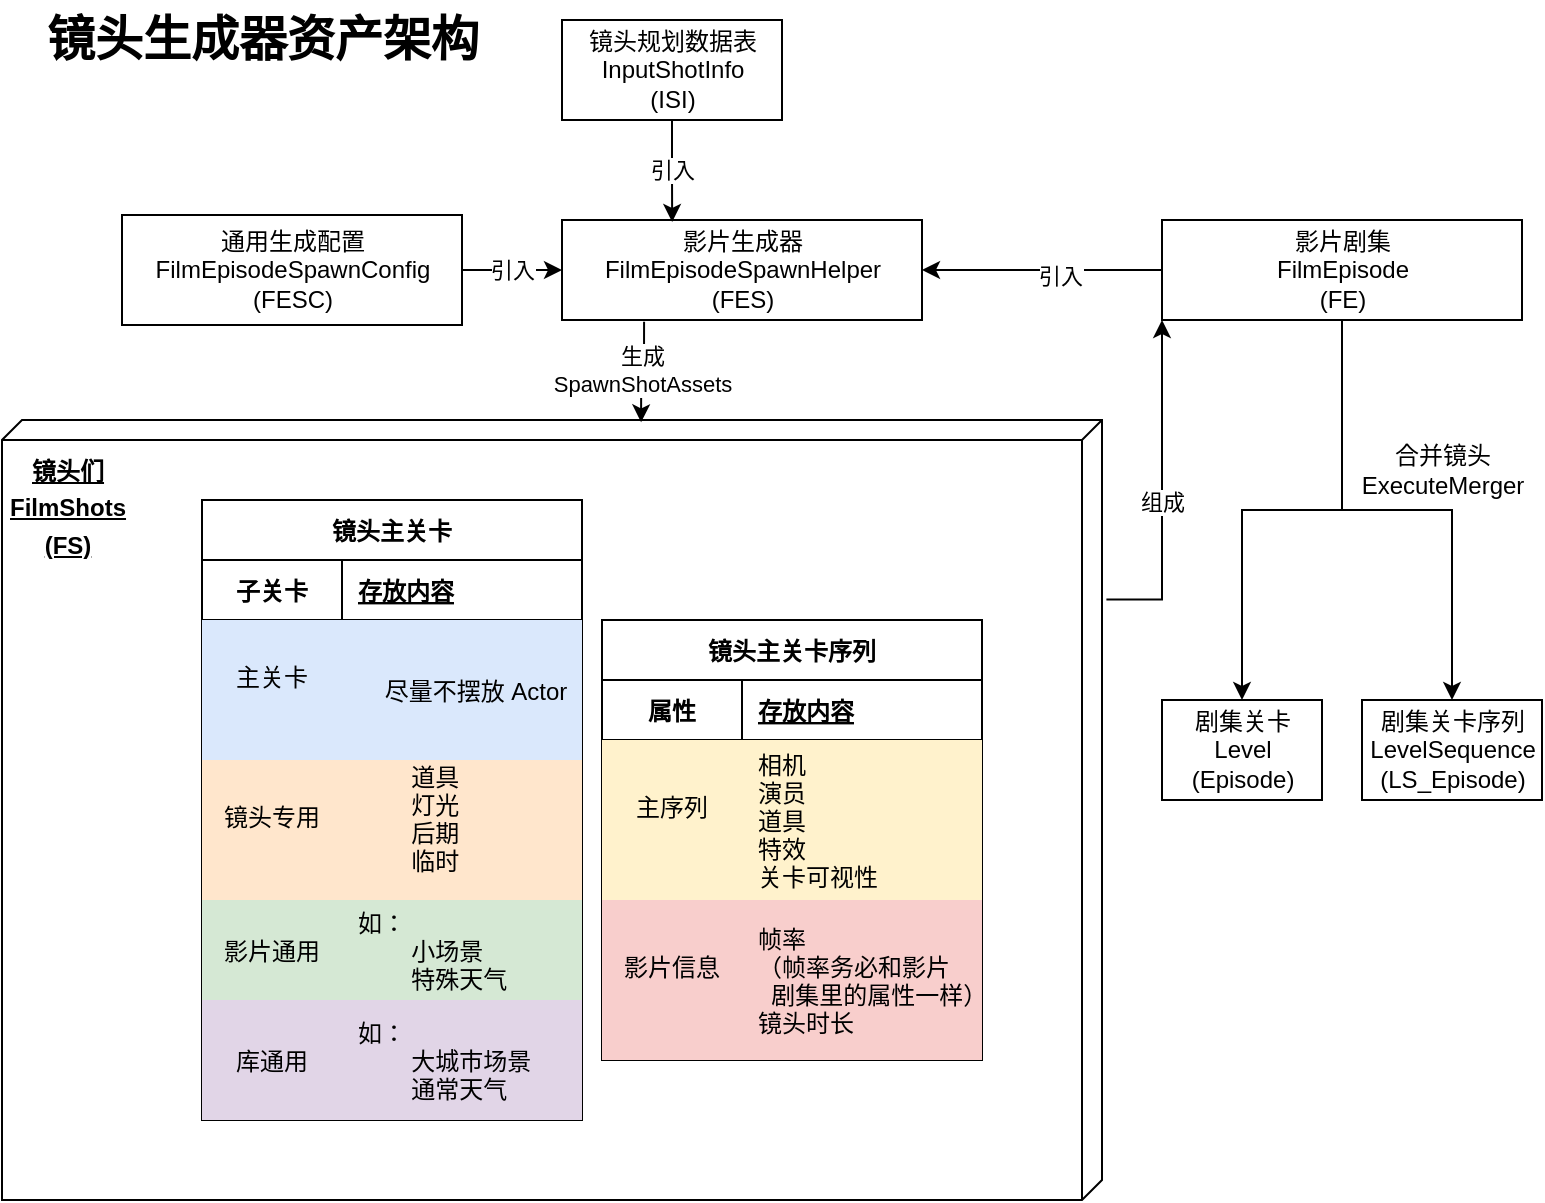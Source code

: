 <mxfile version="15.5.2" type="onedrive"><diagram id="oUQEBmpyXVGJ_-loWMr2" name="第 1 页"><mxGraphModel dx="1673" dy="895" grid="1" gridSize="10" guides="1" tooltips="1" connect="1" arrows="1" fold="1" page="1" pageScale="1" pageWidth="827" pageHeight="1169" math="0" shadow="0"><root><mxCell id="0"/><mxCell id="1" parent="0"/><mxCell id="mn8j2aUyANimKOIyKV9n-35" value="&lt;p style=&quot;margin: 4px 0px 0px ; text-align: center&quot;&gt;&lt;b&gt;镜头们&lt;/b&gt;&lt;/p&gt;&lt;p style=&quot;margin: 4px 0px 0px ; text-align: center&quot;&gt;&lt;b&gt;FilmShots&lt;/b&gt;&lt;/p&gt;&lt;p style=&quot;margin: 4px 0px 0px ; text-align: center&quot;&gt;&lt;b&gt;(FS)&lt;/b&gt;&lt;/p&gt;" style="verticalAlign=top;align=left;spacingTop=8;spacingLeft=2;spacingRight=12;shape=cube;size=10;direction=south;fontStyle=4;html=1;" vertex="1" parent="1"><mxGeometry x="40" y="230" width="550" height="390" as="geometry"/></mxCell><mxCell id="mn8j2aUyANimKOIyKV9n-12" value="生成&lt;br&gt;&lt;span style=&quot;font-size: 11px&quot;&gt;SpawnShotAssets&lt;/span&gt;" style="edgeStyle=orthogonalEdgeStyle;rounded=0;orthogonalLoop=1;jettySize=auto;html=1;exitX=0.228;exitY=1.017;exitDx=0;exitDy=0;entryX=0.003;entryY=0.419;entryDx=0;entryDy=0;entryPerimeter=0;exitPerimeter=0;" edge="1" parent="1" source="ZZfgh4s6_Vt-c-LpvO2g-1" target="mn8j2aUyANimKOIyKV9n-35"><mxGeometry relative="1" as="geometry"><mxPoint x="415" y="250" as="targetPoint"/></mxGeometry></mxCell><mxCell id="ZZfgh4s6_Vt-c-LpvO2g-1" value="影片生成器&lt;br&gt;FilmEpisodeSpawnHelper&lt;br&gt;(FES)" style="html=1;" parent="1" vertex="1"><mxGeometry x="320" y="130" width="180" height="50" as="geometry"/></mxCell><mxCell id="mn8j2aUyANimKOIyKV9n-3" value="引入" style="edgeStyle=orthogonalEdgeStyle;rounded=0;orthogonalLoop=1;jettySize=auto;html=1;entryX=0;entryY=0.5;entryDx=0;entryDy=0;" edge="1" parent="1" source="mn8j2aUyANimKOIyKV9n-1" target="ZZfgh4s6_Vt-c-LpvO2g-1"><mxGeometry relative="1" as="geometry"/></mxCell><mxCell id="mn8j2aUyANimKOIyKV9n-1" value="通用生成配置&lt;br&gt;FilmEpisodeSpawnConfig&lt;br&gt;(FESC)" style="html=1;" vertex="1" parent="1"><mxGeometry x="100" y="127.5" width="170" height="55" as="geometry"/></mxCell><mxCell id="mn8j2aUyANimKOIyKV9n-4" value="引入" style="edgeStyle=orthogonalEdgeStyle;rounded=0;orthogonalLoop=1;jettySize=auto;html=1;entryX=0.306;entryY=0.02;entryDx=0;entryDy=0;entryPerimeter=0;" edge="1" parent="1" source="mn8j2aUyANimKOIyKV9n-2" target="ZZfgh4s6_Vt-c-LpvO2g-1"><mxGeometry relative="1" as="geometry"/></mxCell><mxCell id="mn8j2aUyANimKOIyKV9n-2" value="镜头规划数据表&lt;br&gt;InputShotInfo&lt;br&gt;(ISI)" style="html=1;" vertex="1" parent="1"><mxGeometry x="320" y="30" width="110" height="50" as="geometry"/></mxCell><mxCell id="mn8j2aUyANimKOIyKV9n-5" value="镜头生成器资产架构" style="text;strokeColor=none;fillColor=none;html=1;fontSize=24;fontStyle=1;verticalAlign=middle;align=center;" vertex="1" parent="1"><mxGeometry x="120" y="20" width="100" height="40" as="geometry"/></mxCell><mxCell id="mn8j2aUyANimKOIyKV9n-10" style="edgeStyle=orthogonalEdgeStyle;rounded=0;orthogonalLoop=1;jettySize=auto;html=1;entryX=1;entryY=0.5;entryDx=0;entryDy=0;" edge="1" parent="1" source="mn8j2aUyANimKOIyKV9n-9" target="ZZfgh4s6_Vt-c-LpvO2g-1"><mxGeometry relative="1" as="geometry"/></mxCell><mxCell id="mn8j2aUyANimKOIyKV9n-11" value="引入" style="edgeLabel;html=1;align=center;verticalAlign=middle;resizable=0;points=[];" vertex="1" connectable="0" parent="mn8j2aUyANimKOIyKV9n-10"><mxGeometry x="-0.144" y="3" relative="1" as="geometry"><mxPoint as="offset"/></mxGeometry></mxCell><mxCell id="mn8j2aUyANimKOIyKV9n-16" style="edgeStyle=orthogonalEdgeStyle;rounded=0;orthogonalLoop=1;jettySize=auto;html=1;entryX=0.5;entryY=0;entryDx=0;entryDy=0;" edge="1" parent="1" source="mn8j2aUyANimKOIyKV9n-9" target="mn8j2aUyANimKOIyKV9n-17"><mxGeometry relative="1" as="geometry"><mxPoint x="710" y="350" as="targetPoint"/><Array as="points"><mxPoint x="710" y="275"/><mxPoint x="660" y="275"/></Array></mxGeometry></mxCell><mxCell id="mn8j2aUyANimKOIyKV9n-19" value="" style="edgeStyle=orthogonalEdgeStyle;rounded=0;orthogonalLoop=1;jettySize=auto;html=1;entryX=0.5;entryY=0;entryDx=0;entryDy=0;" edge="1" parent="1" source="mn8j2aUyANimKOIyKV9n-9" target="mn8j2aUyANimKOIyKV9n-18"><mxGeometry relative="1" as="geometry"/></mxCell><mxCell id="mn8j2aUyANimKOIyKV9n-9" value="影片剧集&lt;br&gt;FilmEpisode&lt;br&gt;(FE)" style="html=1;" vertex="1" parent="1"><mxGeometry x="620" y="130" width="180" height="50" as="geometry"/></mxCell><mxCell id="mn8j2aUyANimKOIyKV9n-14" style="edgeStyle=orthogonalEdgeStyle;rounded=0;orthogonalLoop=1;jettySize=auto;html=1;entryX=0;entryY=1;entryDx=0;entryDy=0;exitX=0.23;exitY=-0.004;exitDx=0;exitDy=0;exitPerimeter=0;" edge="1" parent="1" source="mn8j2aUyANimKOIyKV9n-35" target="mn8j2aUyANimKOIyKV9n-9"><mxGeometry relative="1" as="geometry"><mxPoint x="580" y="312.5" as="sourcePoint"/></mxGeometry></mxCell><mxCell id="mn8j2aUyANimKOIyKV9n-15" value="组成" style="edgeLabel;html=1;align=center;verticalAlign=middle;resizable=0;points=[];" vertex="1" connectable="0" parent="mn8j2aUyANimKOIyKV9n-14"><mxGeometry x="-0.083" relative="1" as="geometry"><mxPoint as="offset"/></mxGeometry></mxCell><mxCell id="mn8j2aUyANimKOIyKV9n-17" value="剧集关卡&lt;br&gt;Level&lt;br&gt;(Episode)" style="html=1;" vertex="1" parent="1"><mxGeometry x="620" y="370" width="80" height="50" as="geometry"/></mxCell><mxCell id="mn8j2aUyANimKOIyKV9n-18" value="剧集关卡序列&lt;br&gt;LevelSequence&lt;br&gt;(LS_Episode)" style="html=1;" vertex="1" parent="1"><mxGeometry x="720" y="370" width="90" height="50" as="geometry"/></mxCell><mxCell id="mn8j2aUyANimKOIyKV9n-20" value="合并镜头&lt;br&gt;ExecuteMerger" style="text;html=1;align=center;verticalAlign=middle;resizable=0;points=[];autosize=1;strokeColor=none;fillColor=none;" vertex="1" parent="1"><mxGeometry x="710" y="240" width="100" height="30" as="geometry"/></mxCell><mxCell id="mn8j2aUyANimKOIyKV9n-40" value="镜头主关卡" style="shape=table;startSize=30;container=1;collapsible=1;childLayout=tableLayout;fixedRows=1;rowLines=0;fontStyle=1;align=center;resizeLast=1;" vertex="1" parent="1"><mxGeometry x="140" y="270" width="190" height="310" as="geometry"/></mxCell><mxCell id="mn8j2aUyANimKOIyKV9n-41" value="" style="shape=partialRectangle;collapsible=0;dropTarget=0;pointerEvents=0;fillColor=none;top=0;left=0;bottom=1;right=0;points=[[0,0.5],[1,0.5]];portConstraint=eastwest;" vertex="1" parent="mn8j2aUyANimKOIyKV9n-40"><mxGeometry y="30" width="190" height="30" as="geometry"/></mxCell><mxCell id="mn8j2aUyANimKOIyKV9n-42" value="子关卡" style="shape=partialRectangle;connectable=0;fillColor=none;top=0;left=0;bottom=0;right=0;fontStyle=1;overflow=hidden;" vertex="1" parent="mn8j2aUyANimKOIyKV9n-41"><mxGeometry width="70" height="30" as="geometry"><mxRectangle width="70" height="30" as="alternateBounds"/></mxGeometry></mxCell><mxCell id="mn8j2aUyANimKOIyKV9n-43" value="存放内容" style="shape=partialRectangle;connectable=0;fillColor=none;top=0;left=0;bottom=0;right=0;align=left;spacingLeft=6;fontStyle=5;overflow=hidden;" vertex="1" parent="mn8j2aUyANimKOIyKV9n-41"><mxGeometry x="70" width="120" height="30" as="geometry"><mxRectangle width="120" height="30" as="alternateBounds"/></mxGeometry></mxCell><mxCell id="mn8j2aUyANimKOIyKV9n-44" value="" style="shape=partialRectangle;collapsible=0;dropTarget=0;pointerEvents=0;fillColor=#dae8fc;top=0;left=0;bottom=0;right=0;points=[[0,0.5],[1,0.5]];portConstraint=eastwest;strokeColor=#6c8ebf;" vertex="1" parent="mn8j2aUyANimKOIyKV9n-40"><mxGeometry y="60" width="190" height="70" as="geometry"/></mxCell><mxCell id="mn8j2aUyANimKOIyKV9n-45" value="主关卡&#10;" style="shape=partialRectangle;connectable=0;fillColor=none;top=0;left=0;bottom=0;right=0;editable=1;overflow=hidden;" vertex="1" parent="mn8j2aUyANimKOIyKV9n-44"><mxGeometry width="70" height="70" as="geometry"><mxRectangle width="70" height="70" as="alternateBounds"/></mxGeometry></mxCell><mxCell id="mn8j2aUyANimKOIyKV9n-46" value="    尽量不摆放 Actor" style="shape=partialRectangle;connectable=0;fillColor=none;top=0;left=0;bottom=0;right=0;align=left;spacingLeft=6;overflow=hidden;" vertex="1" parent="mn8j2aUyANimKOIyKV9n-44"><mxGeometry x="70" width="120" height="70" as="geometry"><mxRectangle width="120" height="70" as="alternateBounds"/></mxGeometry></mxCell><mxCell id="mn8j2aUyANimKOIyKV9n-56" value="" style="shape=partialRectangle;collapsible=0;dropTarget=0;pointerEvents=0;fillColor=#ffe6cc;top=0;left=0;bottom=0;right=0;points=[[0,0.5],[1,0.5]];portConstraint=eastwest;strokeColor=#d79b00;" vertex="1" parent="mn8j2aUyANimKOIyKV9n-40"><mxGeometry y="130" width="190" height="70" as="geometry"/></mxCell><mxCell id="mn8j2aUyANimKOIyKV9n-57" value="镜头专用&#10;" style="shape=partialRectangle;connectable=0;fillColor=none;top=0;left=0;bottom=0;right=0;editable=1;overflow=hidden;" vertex="1" parent="mn8j2aUyANimKOIyKV9n-56"><mxGeometry width="70" height="70" as="geometry"><mxRectangle width="70" height="70" as="alternateBounds"/></mxGeometry></mxCell><mxCell id="mn8j2aUyANimKOIyKV9n-58" value="        道具&#10;        灯光&#10;        后期&#10;        临时&#10;" style="shape=partialRectangle;connectable=0;fillColor=none;top=0;left=0;bottom=0;right=0;align=left;spacingLeft=6;overflow=hidden;" vertex="1" parent="mn8j2aUyANimKOIyKV9n-56"><mxGeometry x="70" width="120" height="70" as="geometry"><mxRectangle width="120" height="70" as="alternateBounds"/></mxGeometry></mxCell><mxCell id="mn8j2aUyANimKOIyKV9n-47" value="" style="shape=partialRectangle;collapsible=0;dropTarget=0;pointerEvents=0;fillColor=#d5e8d4;top=0;left=0;bottom=0;right=0;points=[[0,0.5],[1,0.5]];portConstraint=eastwest;strokeColor=#82b366;" vertex="1" parent="mn8j2aUyANimKOIyKV9n-40"><mxGeometry y="200" width="190" height="50" as="geometry"/></mxCell><mxCell id="mn8j2aUyANimKOIyKV9n-48" value="影片通用" style="shape=partialRectangle;connectable=0;fillColor=none;top=0;left=0;bottom=0;right=0;editable=1;overflow=hidden;" vertex="1" parent="mn8j2aUyANimKOIyKV9n-47"><mxGeometry width="70" height="50" as="geometry"><mxRectangle width="70" height="50" as="alternateBounds"/></mxGeometry></mxCell><mxCell id="mn8j2aUyANimKOIyKV9n-49" value="如：&#10;        小场景&#10;        特殊天气" style="shape=partialRectangle;connectable=0;fillColor=none;top=0;left=0;bottom=0;right=0;align=left;spacingLeft=6;overflow=hidden;" vertex="1" parent="mn8j2aUyANimKOIyKV9n-47"><mxGeometry x="70" width="120" height="50" as="geometry"><mxRectangle width="120" height="50" as="alternateBounds"/></mxGeometry></mxCell><mxCell id="mn8j2aUyANimKOIyKV9n-50" value="" style="shape=partialRectangle;collapsible=0;dropTarget=0;pointerEvents=0;fillColor=#e1d5e7;top=0;left=0;bottom=0;right=0;points=[[0,0.5],[1,0.5]];portConstraint=eastwest;strokeColor=#9673a6;" vertex="1" parent="mn8j2aUyANimKOIyKV9n-40"><mxGeometry y="250" width="190" height="60" as="geometry"/></mxCell><mxCell id="mn8j2aUyANimKOIyKV9n-51" value="库通用" style="shape=partialRectangle;connectable=0;fillColor=none;top=0;left=0;bottom=0;right=0;editable=1;overflow=hidden;" vertex="1" parent="mn8j2aUyANimKOIyKV9n-50"><mxGeometry width="70" height="60" as="geometry"><mxRectangle width="70" height="60" as="alternateBounds"/></mxGeometry></mxCell><mxCell id="mn8j2aUyANimKOIyKV9n-52" value="如：&#10;        大城市场景&#10;        通常天气" style="shape=partialRectangle;connectable=0;fillColor=none;top=0;left=0;bottom=0;right=0;align=left;spacingLeft=6;overflow=hidden;" vertex="1" parent="mn8j2aUyANimKOIyKV9n-50"><mxGeometry x="70" width="120" height="60" as="geometry"><mxRectangle width="120" height="60" as="alternateBounds"/></mxGeometry></mxCell><mxCell id="mn8j2aUyANimKOIyKV9n-53" value="" style="shape=partialRectangle;collapsible=0;dropTarget=0;pointerEvents=0;fillColor=none;top=0;left=0;bottom=0;right=0;points=[[0,0.5],[1,0.5]];portConstraint=eastwest;" vertex="1" parent="1"><mxGeometry x="80" y="550" width="260" height="70" as="geometry"/></mxCell><mxCell id="mn8j2aUyANimKOIyKV9n-59" value="镜头主关卡序列" style="shape=table;startSize=30;container=1;collapsible=1;childLayout=tableLayout;fixedRows=1;rowLines=0;fontStyle=1;align=center;resizeLast=1;swimlaneFillColor=none;" vertex="1" parent="1"><mxGeometry x="340" y="330" width="190" height="220" as="geometry"/></mxCell><mxCell id="mn8j2aUyANimKOIyKV9n-60" value="" style="shape=partialRectangle;collapsible=0;dropTarget=0;pointerEvents=0;fillColor=none;top=0;left=0;bottom=1;right=0;points=[[0,0.5],[1,0.5]];portConstraint=eastwest;" vertex="1" parent="mn8j2aUyANimKOIyKV9n-59"><mxGeometry y="30" width="190" height="30" as="geometry"/></mxCell><mxCell id="mn8j2aUyANimKOIyKV9n-61" value="属性" style="shape=partialRectangle;connectable=0;fillColor=none;top=0;left=0;bottom=0;right=0;fontStyle=1;overflow=hidden;" vertex="1" parent="mn8j2aUyANimKOIyKV9n-60"><mxGeometry width="70" height="30" as="geometry"><mxRectangle width="70" height="30" as="alternateBounds"/></mxGeometry></mxCell><mxCell id="mn8j2aUyANimKOIyKV9n-62" value="存放内容" style="shape=partialRectangle;connectable=0;fillColor=none;top=0;left=0;bottom=0;right=0;align=left;spacingLeft=6;fontStyle=5;overflow=hidden;" vertex="1" parent="mn8j2aUyANimKOIyKV9n-60"><mxGeometry x="70" width="120" height="30" as="geometry"><mxRectangle width="120" height="30" as="alternateBounds"/></mxGeometry></mxCell><mxCell id="mn8j2aUyANimKOIyKV9n-63" value="" style="shape=partialRectangle;collapsible=0;dropTarget=0;pointerEvents=0;fillColor=#fff2cc;top=0;left=0;bottom=0;right=0;points=[[0,0.5],[1,0.5]];portConstraint=eastwest;strokeColor=#d6b656;" vertex="1" parent="mn8j2aUyANimKOIyKV9n-59"><mxGeometry y="60" width="190" height="80" as="geometry"/></mxCell><mxCell id="mn8j2aUyANimKOIyKV9n-64" value="主序列&#10;" style="shape=partialRectangle;connectable=0;fillColor=none;top=0;left=0;bottom=0;right=0;editable=1;overflow=hidden;" vertex="1" parent="mn8j2aUyANimKOIyKV9n-63"><mxGeometry width="70" height="80" as="geometry"><mxRectangle width="70" height="80" as="alternateBounds"/></mxGeometry></mxCell><mxCell id="mn8j2aUyANimKOIyKV9n-65" value="相机&#10;演员&#10;道具&#10;特效&#10;关卡可视性" style="shape=partialRectangle;connectable=0;fillColor=none;top=0;left=0;bottom=0;right=0;align=left;spacingLeft=6;overflow=hidden;" vertex="1" parent="mn8j2aUyANimKOIyKV9n-63"><mxGeometry x="70" width="120" height="80" as="geometry"><mxRectangle width="120" height="80" as="alternateBounds"/></mxGeometry></mxCell><mxCell id="mn8j2aUyANimKOIyKV9n-75" value="" style="shape=partialRectangle;collapsible=0;dropTarget=0;pointerEvents=0;fillColor=#f8cecc;top=0;left=0;bottom=0;right=0;points=[[0,0.5],[1,0.5]];portConstraint=eastwest;strokeColor=#b85450;" vertex="1" parent="mn8j2aUyANimKOIyKV9n-59"><mxGeometry y="140" width="190" height="80" as="geometry"/></mxCell><mxCell id="mn8j2aUyANimKOIyKV9n-76" value="影片信息&#10;" style="shape=partialRectangle;connectable=0;fillColor=none;top=0;left=0;bottom=0;right=0;editable=1;overflow=hidden;" vertex="1" parent="mn8j2aUyANimKOIyKV9n-75"><mxGeometry width="70" height="80" as="geometry"><mxRectangle width="70" height="80" as="alternateBounds"/></mxGeometry></mxCell><mxCell id="mn8j2aUyANimKOIyKV9n-77" value="帧率&#10;（帧率务必和影片&#10;  剧集里的属性一样）&#10;镜头时长" style="shape=partialRectangle;connectable=0;fillColor=none;top=0;left=0;bottom=0;right=0;align=left;spacingLeft=6;overflow=hidden;" vertex="1" parent="mn8j2aUyANimKOIyKV9n-75"><mxGeometry x="70" width="120" height="80" as="geometry"><mxRectangle width="120" height="80" as="alternateBounds"/></mxGeometry></mxCell></root></mxGraphModel></diagram></mxfile>